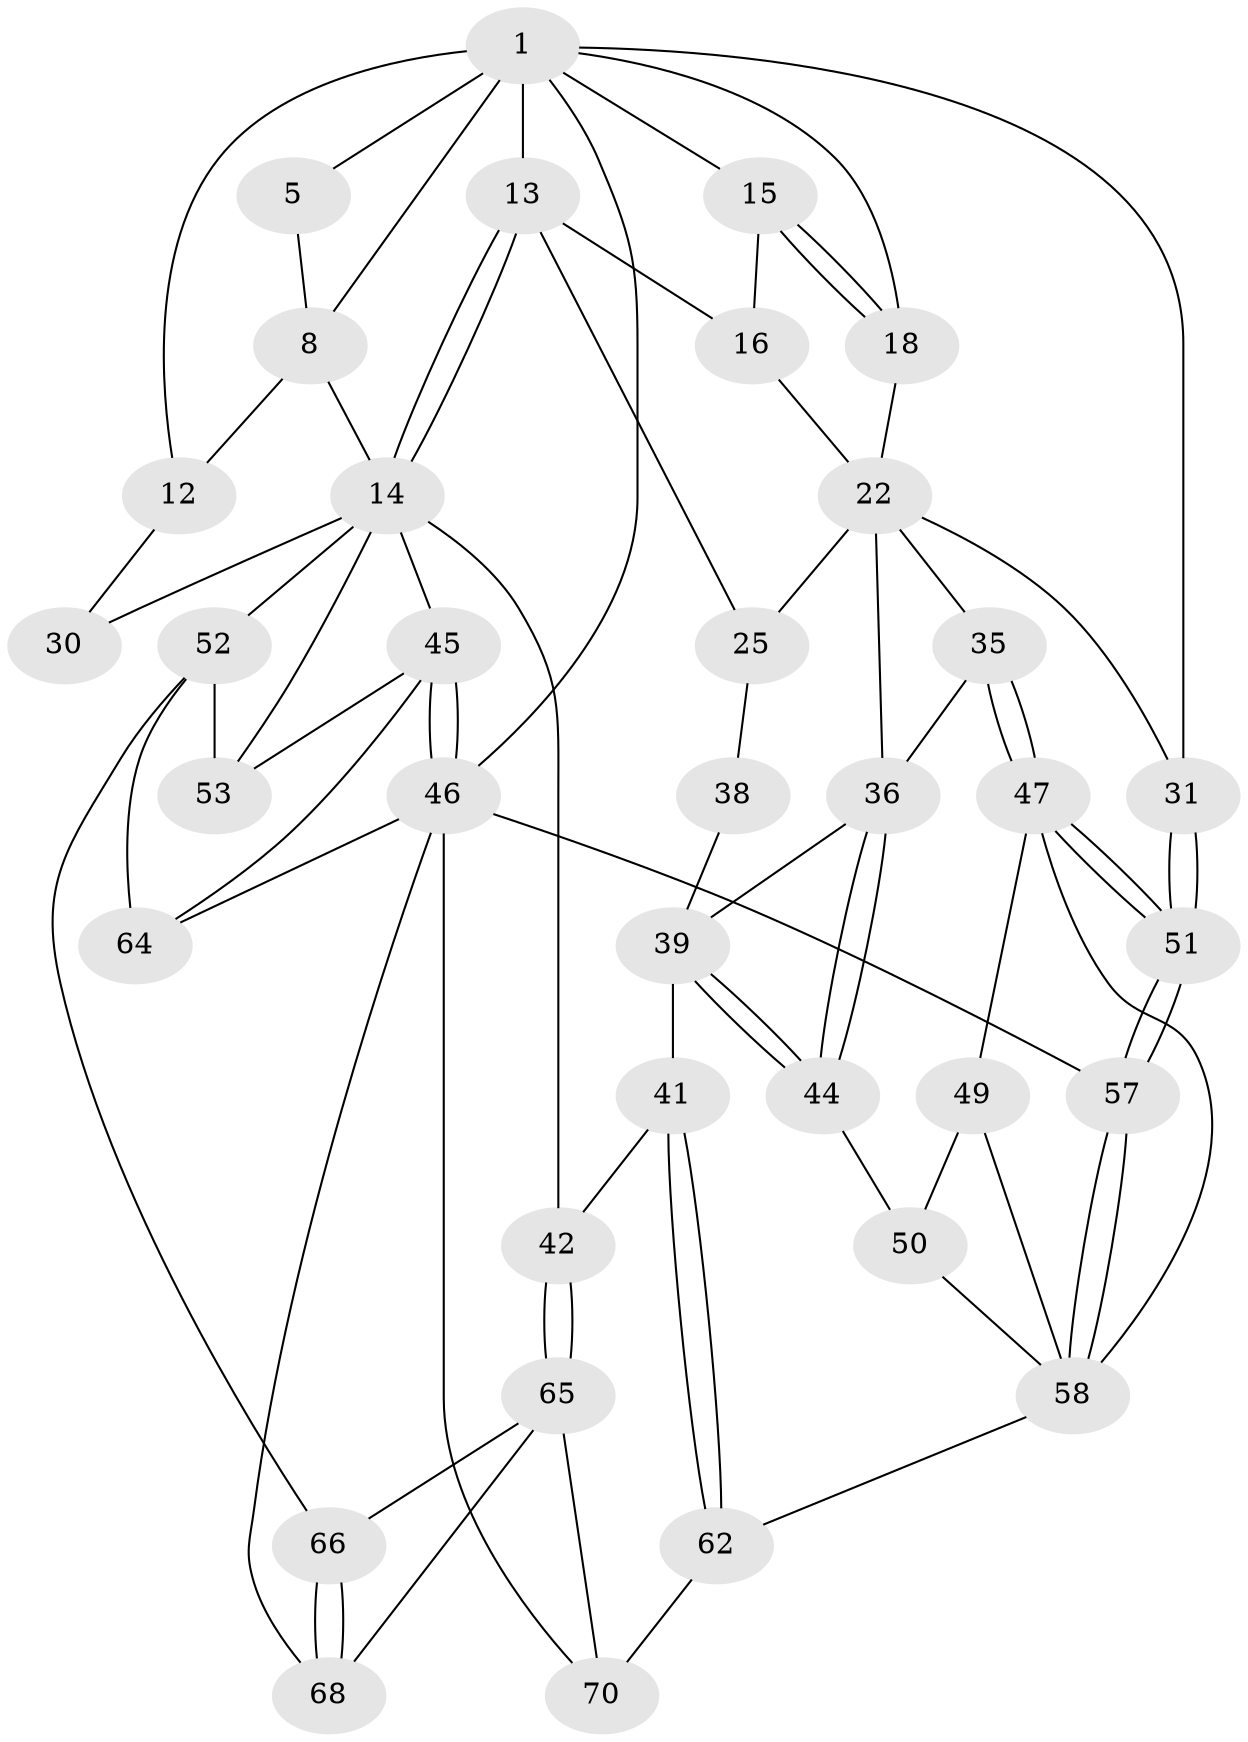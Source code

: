 // original degree distribution, {3: 0.027777777777777776, 6: 0.2638888888888889, 5: 0.4166666666666667, 4: 0.2916666666666667}
// Generated by graph-tools (version 1.1) at 2025/28/03/15/25 16:28:10]
// undirected, 36 vertices, 78 edges
graph export_dot {
graph [start="1"]
  node [color=gray90,style=filled];
  1 [pos="+0.26657141412586066+0",super="+2+6"];
  5 [pos="+0.1963731260136445+0",super="+9"];
  8 [pos="+0.25594836861882525+0.1286358636964519",super="+11"];
  12 [pos="+0.19576294696962313+0.23359526150260854",super="+20"];
  13 [pos="+0.2968880059928114+0.3244280060777967",super="+17"];
  14 [pos="+0.26557278108002175+0.33122848629747337",super="+27"];
  15 [pos="+0.5268505209030382+0"];
  16 [pos="+0.4732225616353726+0.1773276215746085"];
  18 [pos="+0.8995096589115875+0"];
  22 [pos="+0.807456050750677+0.12911729108772",super="+23+32"];
  25 [pos="+0.5307431395354373+0.33225729533293413",super="+34+26"];
  30 [pos="+0+0.5138932248297229"];
  31 [pos="+1+0.4040792665697448"];
  35 [pos="+0.8733809782579462+0.4518883617050244"];
  36 [pos="+0.7902171602072329+0.4559583721591841",super="+37"];
  38 [pos="+0.5323239915241031+0.512410896946723"];
  39 [pos="+0.5928715068196654+0.5691239982057729",super="+40"];
  41 [pos="+0.5039562068135943+0.6393620813296033"];
  42 [pos="+0.4662082348347708+0.651485123225074"];
  44 [pos="+0.6739536715808881+0.5740228169082631"];
  45 [pos="+0+0.5351851420423831",super="+55"];
  46 [pos="+0+1",super="+56+67"];
  47 [pos="+0.8992037647541512+0.500005939126159",super="+48"];
  49 [pos="+0.8477535023297883+0.5643945213529246"];
  50 [pos="+0.6893500878047124+0.5804079168780362"];
  51 [pos="+1+0.5518863256510359"];
  52 [pos="+0.2914332657110796+0.601611218777718",super="+61"];
  53 [pos="+0.2276931794570427+0.5069181942931729",super="+54"];
  57 [pos="+1+1"];
  58 [pos="+1+1",super="+59"];
  62 [pos="+0.6601428433306601+0.837442677400368"];
  64 [pos="+0.08184774074670625+0.8129393900139897"];
  65 [pos="+0.40936811030122505+0.7406845529762509",super="+71"];
  66 [pos="+0.23121198359327283+0.7944857730174042"];
  68 [pos="+0.19206133489361268+0.9160727926006174"];
  70 [pos="+0.4633134950701353+1"];
  1 -- 5 [weight=2];
  1 -- 12 [weight=2];
  1 -- 46 [weight=2];
  1 -- 18;
  1 -- 31;
  1 -- 8;
  1 -- 13;
  1 -- 15;
  5 -- 8;
  8 -- 12;
  8 -- 14;
  12 -- 30 [weight=2];
  13 -- 14;
  13 -- 14;
  13 -- 16;
  13 -- 25;
  14 -- 52;
  14 -- 53;
  14 -- 30;
  14 -- 42;
  14 -- 45;
  15 -- 16;
  15 -- 18;
  15 -- 18;
  16 -- 22;
  18 -- 22;
  22 -- 25 [weight=2];
  22 -- 35;
  22 -- 31;
  22 -- 36;
  25 -- 38 [weight=2];
  31 -- 51;
  31 -- 51;
  35 -- 36;
  35 -- 47;
  35 -- 47;
  36 -- 44;
  36 -- 44;
  36 -- 39;
  38 -- 39;
  39 -- 44;
  39 -- 44;
  39 -- 41;
  41 -- 42;
  41 -- 62;
  41 -- 62;
  42 -- 65;
  42 -- 65;
  44 -- 50;
  45 -- 46;
  45 -- 46;
  45 -- 64;
  45 -- 53;
  46 -- 57;
  46 -- 64;
  46 -- 70;
  46 -- 68;
  47 -- 51;
  47 -- 51;
  47 -- 49;
  47 -- 58;
  49 -- 50;
  49 -- 58;
  50 -- 58;
  51 -- 57;
  51 -- 57;
  52 -- 53 [weight=2];
  52 -- 64;
  52 -- 66;
  57 -- 58;
  57 -- 58;
  58 -- 62;
  62 -- 70;
  65 -- 66;
  65 -- 68;
  65 -- 70;
  66 -- 68;
  66 -- 68;
}
